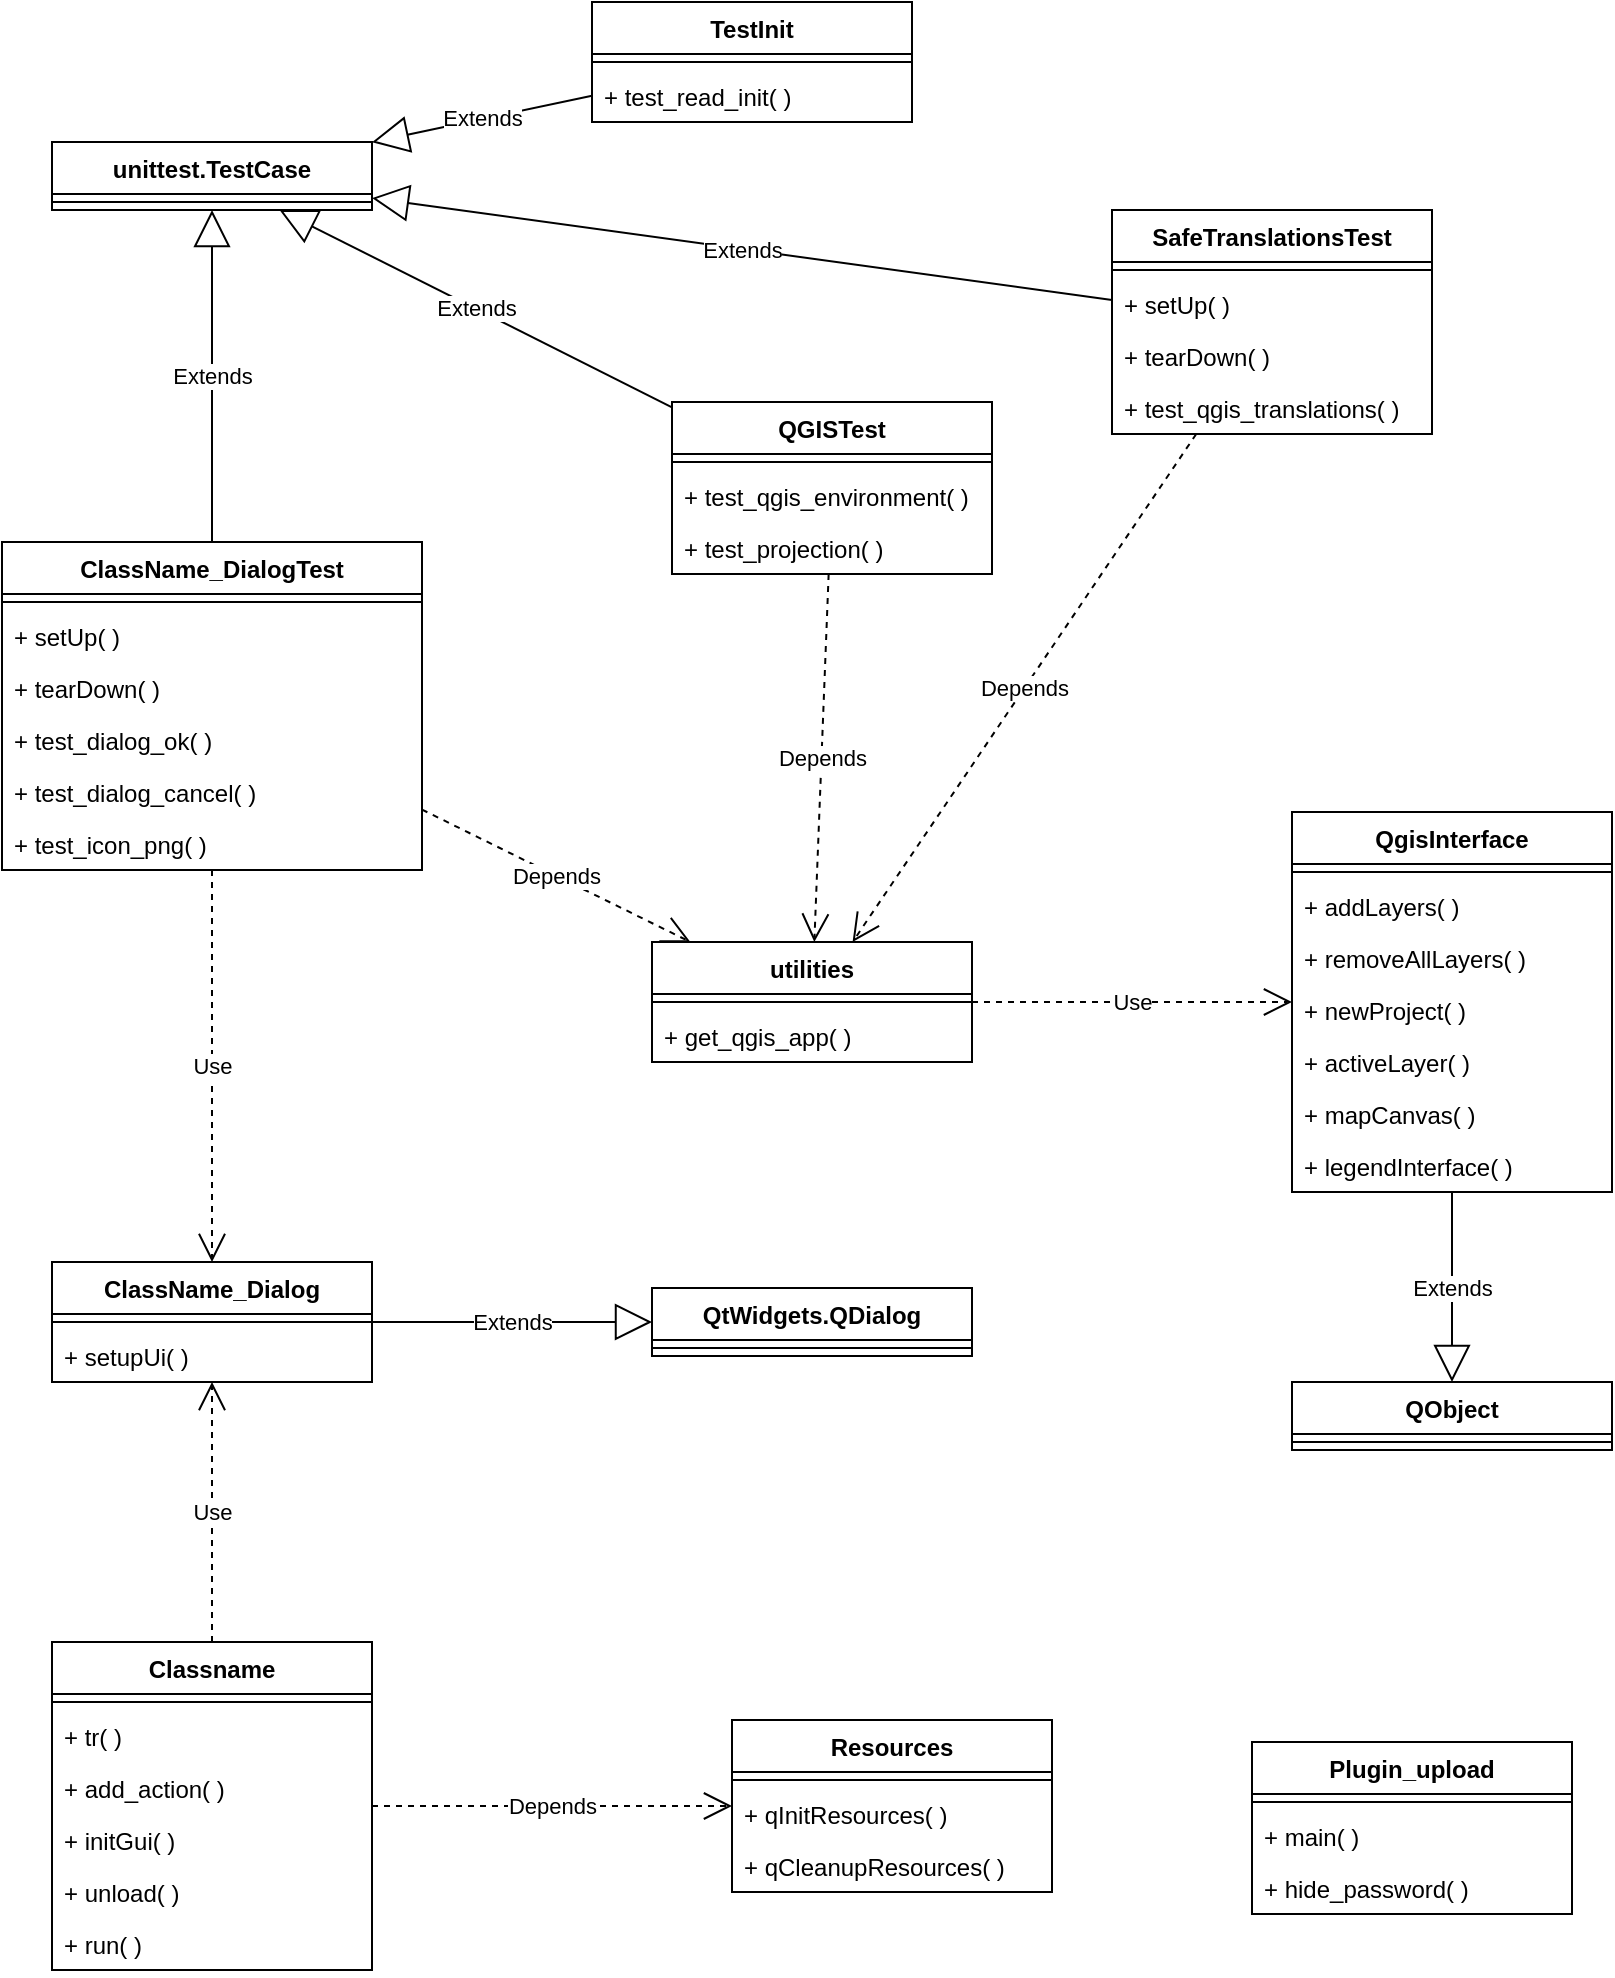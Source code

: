 <mxfile>
    <diagram id="IhR1ld8i8lNZ_D_DzRWB" name="Page-1">
        <mxGraphModel dx="1675" dy="1298" grid="1" gridSize="10" guides="1" tooltips="1" connect="1" arrows="1" fold="1" page="1" pageScale="1" pageWidth="850" pageHeight="1100" math="0" shadow="0">
            <root>
                <mxCell id="0"/>
                <mxCell id="1" parent="0"/>
                <mxCell id="10" value="TestInit" style="swimlane;fontStyle=1;align=center;verticalAlign=top;childLayout=stackLayout;horizontal=1;startSize=26;horizontalStack=0;resizeParent=1;resizeParentMax=0;resizeLast=0;collapsible=1;marginBottom=0;" parent="1" vertex="1">
                    <mxGeometry x="300" y="40" width="160" height="60" as="geometry"/>
                </mxCell>
                <mxCell id="12" value="" style="line;strokeWidth=1;fillColor=none;align=left;verticalAlign=middle;spacingTop=-1;spacingLeft=3;spacingRight=3;rotatable=0;labelPosition=right;points=[];portConstraint=eastwest;strokeColor=inherit;" parent="10" vertex="1">
                    <mxGeometry y="26" width="160" height="8" as="geometry"/>
                </mxCell>
                <mxCell id="14" value="+ test_read_init( )" style="text;strokeColor=none;fillColor=none;align=left;verticalAlign=top;spacingLeft=4;spacingRight=4;overflow=hidden;rotatable=0;points=[[0,0.5],[1,0.5]];portConstraint=eastwest;" parent="10" vertex="1">
                    <mxGeometry y="34" width="160" height="26" as="geometry"/>
                </mxCell>
                <mxCell id="15" value="unittest.TestCase" style="swimlane;fontStyle=1;align=center;verticalAlign=top;childLayout=stackLayout;horizontal=1;startSize=26;horizontalStack=0;resizeParent=1;resizeParentMax=0;resizeLast=0;collapsible=1;marginBottom=0;" vertex="1" parent="1">
                    <mxGeometry x="30" y="110" width="160" height="34" as="geometry"/>
                </mxCell>
                <mxCell id="17" value="" style="line;strokeWidth=1;fillColor=none;align=left;verticalAlign=middle;spacingTop=-1;spacingLeft=3;spacingRight=3;rotatable=0;labelPosition=right;points=[];portConstraint=eastwest;strokeColor=inherit;" vertex="1" parent="15">
                    <mxGeometry y="26" width="160" height="8" as="geometry"/>
                </mxCell>
                <mxCell id="19" value="ClassName_DialogTest" style="swimlane;fontStyle=1;align=center;verticalAlign=top;childLayout=stackLayout;horizontal=1;startSize=26;horizontalStack=0;resizeParent=1;resizeParentMax=0;resizeLast=0;collapsible=1;marginBottom=0;" vertex="1" parent="1">
                    <mxGeometry x="5" y="310" width="210" height="164" as="geometry"/>
                </mxCell>
                <mxCell id="21" value="" style="line;strokeWidth=1;fillColor=none;align=left;verticalAlign=middle;spacingTop=-1;spacingLeft=3;spacingRight=3;rotatable=0;labelPosition=right;points=[];portConstraint=eastwest;strokeColor=inherit;" vertex="1" parent="19">
                    <mxGeometry y="26" width="210" height="8" as="geometry"/>
                </mxCell>
                <mxCell id="22" value="+ setUp( )" style="text;strokeColor=none;fillColor=none;align=left;verticalAlign=top;spacingLeft=4;spacingRight=4;overflow=hidden;rotatable=0;points=[[0,0.5],[1,0.5]];portConstraint=eastwest;" vertex="1" parent="19">
                    <mxGeometry y="34" width="210" height="26" as="geometry"/>
                </mxCell>
                <mxCell id="23" value="+ tearDown( )" style="text;strokeColor=none;fillColor=none;align=left;verticalAlign=top;spacingLeft=4;spacingRight=4;overflow=hidden;rotatable=0;points=[[0,0.5],[1,0.5]];portConstraint=eastwest;" vertex="1" parent="19">
                    <mxGeometry y="60" width="210" height="26" as="geometry"/>
                </mxCell>
                <mxCell id="24" value="+ test_dialog_ok( )" style="text;strokeColor=none;fillColor=none;align=left;verticalAlign=top;spacingLeft=4;spacingRight=4;overflow=hidden;rotatable=0;points=[[0,0.5],[1,0.5]];portConstraint=eastwest;" vertex="1" parent="19">
                    <mxGeometry y="86" width="210" height="26" as="geometry"/>
                </mxCell>
                <mxCell id="25" value="+ test_dialog_cancel( )" style="text;strokeColor=none;fillColor=none;align=left;verticalAlign=top;spacingLeft=4;spacingRight=4;overflow=hidden;rotatable=0;points=[[0,0.5],[1,0.5]];portConstraint=eastwest;" vertex="1" parent="19">
                    <mxGeometry y="112" width="210" height="26" as="geometry"/>
                </mxCell>
                <mxCell id="38" value="+ test_icon_png( )" style="text;strokeColor=none;fillColor=none;align=left;verticalAlign=top;spacingLeft=4;spacingRight=4;overflow=hidden;rotatable=0;points=[[0,0.5],[1,0.5]];portConstraint=eastwest;" vertex="1" parent="19">
                    <mxGeometry y="138" width="210" height="26" as="geometry"/>
                </mxCell>
                <mxCell id="26" value="QGISTest" style="swimlane;fontStyle=1;align=center;verticalAlign=top;childLayout=stackLayout;horizontal=1;startSize=26;horizontalStack=0;resizeParent=1;resizeParentMax=0;resizeLast=0;collapsible=1;marginBottom=0;" vertex="1" parent="1">
                    <mxGeometry x="340" y="240" width="160" height="86" as="geometry"/>
                </mxCell>
                <mxCell id="28" value="" style="line;strokeWidth=1;fillColor=none;align=left;verticalAlign=middle;spacingTop=-1;spacingLeft=3;spacingRight=3;rotatable=0;labelPosition=right;points=[];portConstraint=eastwest;strokeColor=inherit;" vertex="1" parent="26">
                    <mxGeometry y="26" width="160" height="8" as="geometry"/>
                </mxCell>
                <mxCell id="29" value="+ test_qgis_environment( )" style="text;strokeColor=none;fillColor=none;align=left;verticalAlign=top;spacingLeft=4;spacingRight=4;overflow=hidden;rotatable=0;points=[[0,0.5],[1,0.5]];portConstraint=eastwest;" vertex="1" parent="26">
                    <mxGeometry y="34" width="160" height="26" as="geometry"/>
                </mxCell>
                <mxCell id="30" value="+ test_projection( )" style="text;strokeColor=none;fillColor=none;align=left;verticalAlign=top;spacingLeft=4;spacingRight=4;overflow=hidden;rotatable=0;points=[[0,0.5],[1,0.5]];portConstraint=eastwest;" vertex="1" parent="26">
                    <mxGeometry y="60" width="160" height="26" as="geometry"/>
                </mxCell>
                <mxCell id="40" value="Extends" style="endArrow=block;endSize=16;endFill=0;html=1;" edge="1" parent="1" source="10" target="15">
                    <mxGeometry width="160" relative="1" as="geometry">
                        <mxPoint x="340" y="380" as="sourcePoint"/>
                        <mxPoint x="500" y="380" as="targetPoint"/>
                    </mxGeometry>
                </mxCell>
                <mxCell id="42" value="Extends" style="endArrow=block;endSize=16;endFill=0;html=1;" edge="1" parent="1" source="19" target="15">
                    <mxGeometry width="160" relative="1" as="geometry">
                        <mxPoint x="180" y="510" as="sourcePoint"/>
                        <mxPoint x="445" y="244" as="targetPoint"/>
                    </mxGeometry>
                </mxCell>
                <mxCell id="43" value="Extends" style="endArrow=block;endSize=16;endFill=0;html=1;" edge="1" parent="1" source="26" target="15">
                    <mxGeometry width="160" relative="1" as="geometry">
                        <mxPoint x="190" y="520" as="sourcePoint"/>
                        <mxPoint x="530" y="350" as="targetPoint"/>
                    </mxGeometry>
                </mxCell>
                <mxCell id="44" value="SafeTranslationsTest" style="swimlane;fontStyle=1;align=center;verticalAlign=top;childLayout=stackLayout;horizontal=1;startSize=26;horizontalStack=0;resizeParent=1;resizeParentMax=0;resizeLast=0;collapsible=1;marginBottom=0;" vertex="1" parent="1">
                    <mxGeometry x="560" y="144" width="160" height="112" as="geometry"/>
                </mxCell>
                <mxCell id="46" value="" style="line;strokeWidth=1;fillColor=none;align=left;verticalAlign=middle;spacingTop=-1;spacingLeft=3;spacingRight=3;rotatable=0;labelPosition=right;points=[];portConstraint=eastwest;strokeColor=inherit;" vertex="1" parent="44">
                    <mxGeometry y="26" width="160" height="8" as="geometry"/>
                </mxCell>
                <mxCell id="48" value="+ setUp( )" style="text;strokeColor=none;fillColor=none;align=left;verticalAlign=top;spacingLeft=4;spacingRight=4;overflow=hidden;rotatable=0;points=[[0,0.5],[1,0.5]];portConstraint=eastwest;" vertex="1" parent="44">
                    <mxGeometry y="34" width="160" height="26" as="geometry"/>
                </mxCell>
                <mxCell id="49" value="+ tearDown( )" style="text;strokeColor=none;fillColor=none;align=left;verticalAlign=top;spacingLeft=4;spacingRight=4;overflow=hidden;rotatable=0;points=[[0,0.5],[1,0.5]];portConstraint=eastwest;" vertex="1" parent="44">
                    <mxGeometry y="60" width="160" height="26" as="geometry"/>
                </mxCell>
                <mxCell id="50" value="+ test_qgis_translations( )" style="text;strokeColor=none;fillColor=none;align=left;verticalAlign=top;spacingLeft=4;spacingRight=4;overflow=hidden;rotatable=0;points=[[0,0.5],[1,0.5]];portConstraint=eastwest;" vertex="1" parent="44">
                    <mxGeometry y="86" width="160" height="26" as="geometry"/>
                </mxCell>
                <mxCell id="51" value="Extends" style="endArrow=block;endSize=16;endFill=0;html=1;" edge="1" parent="1" source="44" target="15">
                    <mxGeometry width="160" relative="1" as="geometry">
                        <mxPoint x="170" y="500" as="sourcePoint"/>
                        <mxPoint x="419.081" y="234.0" as="targetPoint"/>
                    </mxGeometry>
                </mxCell>
                <mxCell id="52" value="utilities" style="swimlane;fontStyle=1;align=center;verticalAlign=top;childLayout=stackLayout;horizontal=1;startSize=26;horizontalStack=0;resizeParent=1;resizeParentMax=0;resizeLast=0;collapsible=1;marginBottom=0;" vertex="1" parent="1">
                    <mxGeometry x="330" y="510" width="160" height="60" as="geometry"/>
                </mxCell>
                <mxCell id="54" value="" style="line;strokeWidth=1;fillColor=none;align=left;verticalAlign=middle;spacingTop=-1;spacingLeft=3;spacingRight=3;rotatable=0;labelPosition=right;points=[];portConstraint=eastwest;strokeColor=inherit;" vertex="1" parent="52">
                    <mxGeometry y="26" width="160" height="8" as="geometry"/>
                </mxCell>
                <mxCell id="55" value="+ get_qgis_app( )" style="text;strokeColor=none;fillColor=none;align=left;verticalAlign=top;spacingLeft=4;spacingRight=4;overflow=hidden;rotatable=0;points=[[0,0.5],[1,0.5]];portConstraint=eastwest;" vertex="1" parent="52">
                    <mxGeometry y="34" width="160" height="26" as="geometry"/>
                </mxCell>
                <mxCell id="80" value="QgisInterface" style="swimlane;fontStyle=1;align=center;verticalAlign=top;childLayout=stackLayout;horizontal=1;startSize=26;horizontalStack=0;resizeParent=1;resizeParentMax=0;resizeLast=0;collapsible=1;marginBottom=0;" vertex="1" parent="1">
                    <mxGeometry x="650" y="445" width="160" height="190" as="geometry"/>
                </mxCell>
                <mxCell id="81" value="" style="line;strokeWidth=1;fillColor=none;align=left;verticalAlign=middle;spacingTop=-1;spacingLeft=3;spacingRight=3;rotatable=0;labelPosition=right;points=[];portConstraint=eastwest;strokeColor=inherit;" vertex="1" parent="80">
                    <mxGeometry y="26" width="160" height="8" as="geometry"/>
                </mxCell>
                <mxCell id="82" value="+ addLayers( )" style="text;strokeColor=none;fillColor=none;align=left;verticalAlign=top;spacingLeft=4;spacingRight=4;overflow=hidden;rotatable=0;points=[[0,0.5],[1,0.5]];portConstraint=eastwest;" vertex="1" parent="80">
                    <mxGeometry y="34" width="160" height="26" as="geometry"/>
                </mxCell>
                <mxCell id="84" value="+ removeAllLayers( )" style="text;strokeColor=none;fillColor=none;align=left;verticalAlign=top;spacingLeft=4;spacingRight=4;overflow=hidden;rotatable=0;points=[[0,0.5],[1,0.5]];portConstraint=eastwest;" vertex="1" parent="80">
                    <mxGeometry y="60" width="160" height="26" as="geometry"/>
                </mxCell>
                <mxCell id="85" value="+ newProject( )" style="text;strokeColor=none;fillColor=none;align=left;verticalAlign=top;spacingLeft=4;spacingRight=4;overflow=hidden;rotatable=0;points=[[0,0.5],[1,0.5]];portConstraint=eastwest;" vertex="1" parent="80">
                    <mxGeometry y="86" width="160" height="26" as="geometry"/>
                </mxCell>
                <mxCell id="92" value="+ activeLayer( )" style="text;strokeColor=none;fillColor=none;align=left;verticalAlign=top;spacingLeft=4;spacingRight=4;overflow=hidden;rotatable=0;points=[[0,0.5],[1,0.5]];portConstraint=eastwest;" vertex="1" parent="80">
                    <mxGeometry y="112" width="160" height="26" as="geometry"/>
                </mxCell>
                <mxCell id="96" value="+ mapCanvas( )" style="text;strokeColor=none;fillColor=none;align=left;verticalAlign=top;spacingLeft=4;spacingRight=4;overflow=hidden;rotatable=0;points=[[0,0.5],[1,0.5]];portConstraint=eastwest;" vertex="1" parent="80">
                    <mxGeometry y="138" width="160" height="26" as="geometry"/>
                </mxCell>
                <mxCell id="99" value="+ legendInterface( )" style="text;strokeColor=none;fillColor=none;align=left;verticalAlign=top;spacingLeft=4;spacingRight=4;overflow=hidden;rotatable=0;points=[[0,0.5],[1,0.5]];portConstraint=eastwest;" vertex="1" parent="80">
                    <mxGeometry y="164" width="160" height="26" as="geometry"/>
                </mxCell>
                <mxCell id="100" value="QObject" style="swimlane;fontStyle=1;align=center;verticalAlign=top;childLayout=stackLayout;horizontal=1;startSize=26;horizontalStack=0;resizeParent=1;resizeParentMax=0;resizeLast=0;collapsible=1;marginBottom=0;" vertex="1" parent="1">
                    <mxGeometry x="650" y="730" width="160" height="34" as="geometry"/>
                </mxCell>
                <mxCell id="101" value="" style="line;strokeWidth=1;fillColor=none;align=left;verticalAlign=middle;spacingTop=-1;spacingLeft=3;spacingRight=3;rotatable=0;labelPosition=right;points=[];portConstraint=eastwest;strokeColor=inherit;" vertex="1" parent="100">
                    <mxGeometry y="26" width="160" height="8" as="geometry"/>
                </mxCell>
                <mxCell id="102" value="Extends" style="endArrow=block;endSize=16;endFill=0;html=1;" edge="1" parent="1" target="100" source="80">
                    <mxGeometry width="160" relative="1" as="geometry">
                        <mxPoint x="1250" y="240" as="sourcePoint"/>
                        <mxPoint x="677.527" y="234.0" as="targetPoint"/>
                    </mxGeometry>
                </mxCell>
                <mxCell id="103" value="Use" style="endArrow=open;endSize=12;dashed=1;html=1;" edge="1" parent="1" source="52" target="80">
                    <mxGeometry width="160" relative="1" as="geometry">
                        <mxPoint x="1040" y="410" as="sourcePoint"/>
                        <mxPoint x="1200" y="410" as="targetPoint"/>
                    </mxGeometry>
                </mxCell>
                <mxCell id="104" value="Depends" style="endArrow=open;endSize=12;dashed=1;html=1;" edge="1" parent="1" source="44" target="52">
                    <mxGeometry width="160" relative="1" as="geometry">
                        <mxPoint x="960" y="513" as="sourcePoint"/>
                        <mxPoint x="960" y="400" as="targetPoint"/>
                    </mxGeometry>
                </mxCell>
                <mxCell id="105" value="Depends" style="endArrow=open;endSize=12;dashed=1;html=1;" edge="1" parent="1" source="19" target="52">
                    <mxGeometry width="160" relative="1" as="geometry">
                        <mxPoint x="760" y="462" as="sourcePoint"/>
                        <mxPoint x="760" y="550" as="targetPoint"/>
                    </mxGeometry>
                </mxCell>
                <mxCell id="106" value="ClassName_Dialog" style="swimlane;fontStyle=1;align=center;verticalAlign=top;childLayout=stackLayout;horizontal=1;startSize=26;horizontalStack=0;resizeParent=1;resizeParentMax=0;resizeLast=0;collapsible=1;marginBottom=0;" vertex="1" parent="1">
                    <mxGeometry x="30" y="670" width="160" height="60" as="geometry"/>
                </mxCell>
                <mxCell id="108" value="" style="line;strokeWidth=1;fillColor=none;align=left;verticalAlign=middle;spacingTop=-1;spacingLeft=3;spacingRight=3;rotatable=0;labelPosition=right;points=[];portConstraint=eastwest;strokeColor=inherit;" vertex="1" parent="106">
                    <mxGeometry y="26" width="160" height="8" as="geometry"/>
                </mxCell>
                <mxCell id="124" value="+ setupUi( )" style="text;strokeColor=none;fillColor=none;align=left;verticalAlign=top;spacingLeft=4;spacingRight=4;overflow=hidden;rotatable=0;points=[[0,0.5],[1,0.5]];portConstraint=eastwest;" vertex="1" parent="106">
                    <mxGeometry y="34" width="160" height="26" as="geometry"/>
                </mxCell>
                <mxCell id="110" value="Use" style="endArrow=open;endSize=12;dashed=1;html=1;" edge="1" parent="1" source="19" target="106">
                    <mxGeometry width="160" relative="1" as="geometry">
                        <mxPoint x="355" y="649.882" as="sourcePoint"/>
                        <mxPoint x="680" y="593.804" as="targetPoint"/>
                    </mxGeometry>
                </mxCell>
                <mxCell id="111" value="QtWidgets.QDialog" style="swimlane;fontStyle=1;align=center;verticalAlign=top;childLayout=stackLayout;horizontal=1;startSize=26;horizontalStack=0;resizeParent=1;resizeParentMax=0;resizeLast=0;collapsible=1;marginBottom=0;" vertex="1" parent="1">
                    <mxGeometry x="330" y="683" width="160" height="34" as="geometry"/>
                </mxCell>
                <mxCell id="112" value="" style="line;strokeWidth=1;fillColor=none;align=left;verticalAlign=middle;spacingTop=-1;spacingLeft=3;spacingRight=3;rotatable=0;labelPosition=right;points=[];portConstraint=eastwest;strokeColor=inherit;" vertex="1" parent="111">
                    <mxGeometry y="26" width="160" height="8" as="geometry"/>
                </mxCell>
                <mxCell id="113" value="Extends" style="endArrow=block;endSize=16;endFill=0;html=1;" edge="1" parent="1" source="106" target="111">
                    <mxGeometry width="160" relative="1" as="geometry">
                        <mxPoint x="409.996" y="1062" as="sourcePoint"/>
                        <mxPoint x="554.387" y="710.0" as="targetPoint"/>
                    </mxGeometry>
                </mxCell>
                <mxCell id="114" value="Classname" style="swimlane;fontStyle=1;align=center;verticalAlign=top;childLayout=stackLayout;horizontal=1;startSize=26;horizontalStack=0;resizeParent=1;resizeParentMax=0;resizeLast=0;collapsible=1;marginBottom=0;" vertex="1" parent="1">
                    <mxGeometry x="30" y="860" width="160" height="164" as="geometry"/>
                </mxCell>
                <mxCell id="116" value="" style="line;strokeWidth=1;fillColor=none;align=left;verticalAlign=middle;spacingTop=-1;spacingLeft=3;spacingRight=3;rotatable=0;labelPosition=right;points=[];portConstraint=eastwest;strokeColor=inherit;" vertex="1" parent="114">
                    <mxGeometry y="26" width="160" height="8" as="geometry"/>
                </mxCell>
                <mxCell id="117" value="+ tr( )" style="text;strokeColor=none;fillColor=none;align=left;verticalAlign=top;spacingLeft=4;spacingRight=4;overflow=hidden;rotatable=0;points=[[0,0.5],[1,0.5]];portConstraint=eastwest;" vertex="1" parent="114">
                    <mxGeometry y="34" width="160" height="26" as="geometry"/>
                </mxCell>
                <mxCell id="119" value="+ add_action( )" style="text;strokeColor=none;fillColor=none;align=left;verticalAlign=top;spacingLeft=4;spacingRight=4;overflow=hidden;rotatable=0;points=[[0,0.5],[1,0.5]];portConstraint=eastwest;" vertex="1" parent="114">
                    <mxGeometry y="60" width="160" height="26" as="geometry"/>
                </mxCell>
                <mxCell id="120" value="+ initGui( )" style="text;strokeColor=none;fillColor=none;align=left;verticalAlign=top;spacingLeft=4;spacingRight=4;overflow=hidden;rotatable=0;points=[[0,0.5],[1,0.5]];portConstraint=eastwest;" vertex="1" parent="114">
                    <mxGeometry y="86" width="160" height="26" as="geometry"/>
                </mxCell>
                <mxCell id="121" value="+ unload( )" style="text;strokeColor=none;fillColor=none;align=left;verticalAlign=top;spacingLeft=4;spacingRight=4;overflow=hidden;rotatable=0;points=[[0,0.5],[1,0.5]];portConstraint=eastwest;" vertex="1" parent="114">
                    <mxGeometry y="112" width="160" height="26" as="geometry"/>
                </mxCell>
                <mxCell id="122" value="+ run( )" style="text;strokeColor=none;fillColor=none;align=left;verticalAlign=top;spacingLeft=4;spacingRight=4;overflow=hidden;rotatable=0;points=[[0,0.5],[1,0.5]];portConstraint=eastwest;" vertex="1" parent="114">
                    <mxGeometry y="138" width="160" height="26" as="geometry"/>
                </mxCell>
                <mxCell id="123" value="Use" style="endArrow=open;endSize=12;dashed=1;html=1;" edge="1" parent="1" source="114" target="106">
                    <mxGeometry width="160" relative="1" as="geometry">
                        <mxPoint x="530" y="1010" as="sourcePoint"/>
                        <mxPoint x="690" y="1010" as="targetPoint"/>
                    </mxGeometry>
                </mxCell>
                <mxCell id="125" value="Depends" style="endArrow=open;endSize=12;dashed=1;html=1;" edge="1" parent="1" source="26" target="52">
                    <mxGeometry width="160" relative="1" as="geometry">
                        <mxPoint x="355" y="649.882" as="sourcePoint"/>
                        <mxPoint x="680" y="593.804" as="targetPoint"/>
                    </mxGeometry>
                </mxCell>
                <mxCell id="127" value="Resources" style="swimlane;fontStyle=1;align=center;verticalAlign=top;childLayout=stackLayout;horizontal=1;startSize=26;horizontalStack=0;resizeParent=1;resizeParentMax=0;resizeLast=0;collapsible=1;marginBottom=0;" vertex="1" parent="1">
                    <mxGeometry x="370" y="899" width="160" height="86" as="geometry"/>
                </mxCell>
                <mxCell id="129" value="" style="line;strokeWidth=1;fillColor=none;align=left;verticalAlign=middle;spacingTop=-1;spacingLeft=3;spacingRight=3;rotatable=0;labelPosition=right;points=[];portConstraint=eastwest;strokeColor=inherit;" vertex="1" parent="127">
                    <mxGeometry y="26" width="160" height="8" as="geometry"/>
                </mxCell>
                <mxCell id="130" value="+ qInitResources( )" style="text;strokeColor=none;fillColor=none;align=left;verticalAlign=top;spacingLeft=4;spacingRight=4;overflow=hidden;rotatable=0;points=[[0,0.5],[1,0.5]];portConstraint=eastwest;" vertex="1" parent="127">
                    <mxGeometry y="34" width="160" height="26" as="geometry"/>
                </mxCell>
                <mxCell id="131" value="+ qCleanupResources( )" style="text;strokeColor=none;fillColor=none;align=left;verticalAlign=top;spacingLeft=4;spacingRight=4;overflow=hidden;rotatable=0;points=[[0,0.5],[1,0.5]];portConstraint=eastwest;" vertex="1" parent="127">
                    <mxGeometry y="60" width="160" height="26" as="geometry"/>
                </mxCell>
                <mxCell id="132" value="Depends" style="endArrow=open;endSize=12;dashed=1;html=1;" edge="1" parent="1" source="114" target="127">
                    <mxGeometry width="160" relative="1" as="geometry">
                        <mxPoint x="305" y="489" as="sourcePoint"/>
                        <mxPoint x="680" y="564" as="targetPoint"/>
                    </mxGeometry>
                </mxCell>
                <mxCell id="133" value="Plugin_upload" style="swimlane;fontStyle=1;align=center;verticalAlign=top;childLayout=stackLayout;horizontal=1;startSize=26;horizontalStack=0;resizeParent=1;resizeParentMax=0;resizeLast=0;collapsible=1;marginBottom=0;" vertex="1" parent="1">
                    <mxGeometry x="630" y="910" width="160" height="86" as="geometry"/>
                </mxCell>
                <mxCell id="135" value="" style="line;strokeWidth=1;fillColor=none;align=left;verticalAlign=middle;spacingTop=-1;spacingLeft=3;spacingRight=3;rotatable=0;labelPosition=right;points=[];portConstraint=eastwest;strokeColor=inherit;" vertex="1" parent="133">
                    <mxGeometry y="26" width="160" height="8" as="geometry"/>
                </mxCell>
                <mxCell id="136" value="+ main( )" style="text;strokeColor=none;fillColor=none;align=left;verticalAlign=top;spacingLeft=4;spacingRight=4;overflow=hidden;rotatable=0;points=[[0,0.5],[1,0.5]];portConstraint=eastwest;" vertex="1" parent="133">
                    <mxGeometry y="34" width="160" height="26" as="geometry"/>
                </mxCell>
                <mxCell id="137" value="+ hide_password( )" style="text;strokeColor=none;fillColor=none;align=left;verticalAlign=top;spacingLeft=4;spacingRight=4;overflow=hidden;rotatable=0;points=[[0,0.5],[1,0.5]];portConstraint=eastwest;" vertex="1" parent="133">
                    <mxGeometry y="60" width="160" height="26" as="geometry"/>
                </mxCell>
            </root>
        </mxGraphModel>
    </diagram>
</mxfile>